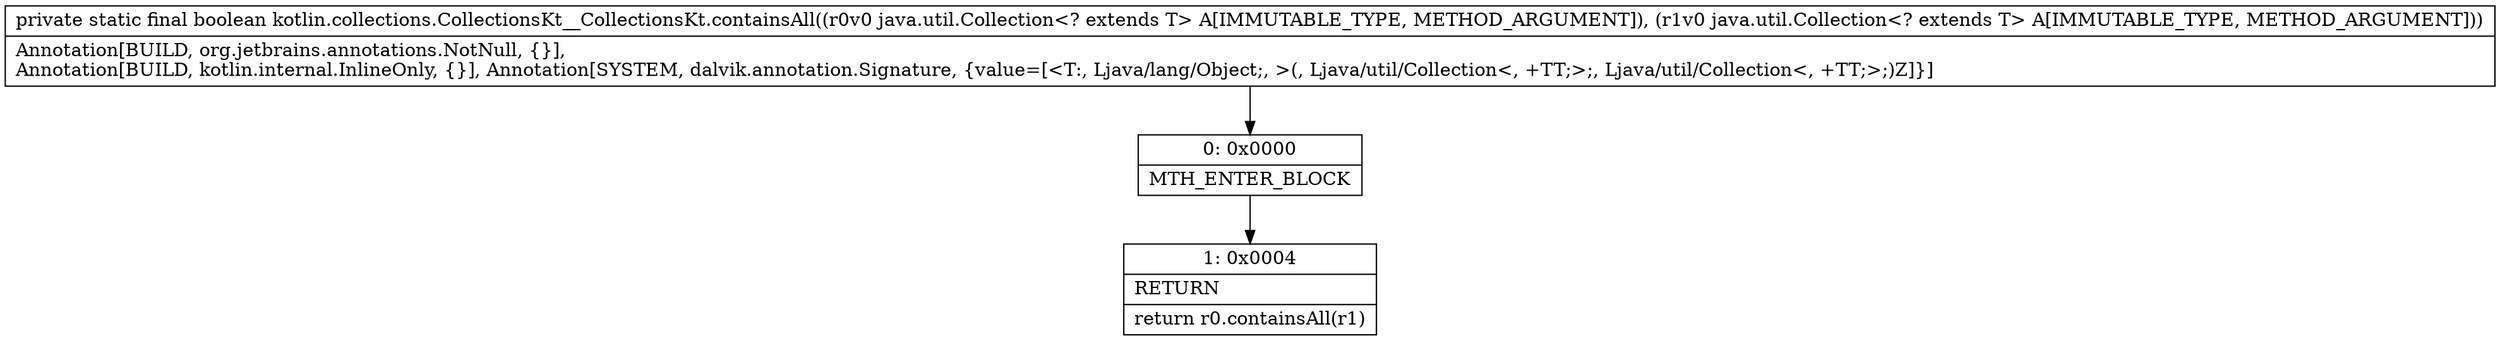 digraph "CFG forkotlin.collections.CollectionsKt__CollectionsKt.containsAll(Ljava\/util\/Collection;Ljava\/util\/Collection;)Z" {
Node_0 [shape=record,label="{0\:\ 0x0000|MTH_ENTER_BLOCK\l}"];
Node_1 [shape=record,label="{1\:\ 0x0004|RETURN\l|return r0.containsAll(r1)\l}"];
MethodNode[shape=record,label="{private static final boolean kotlin.collections.CollectionsKt__CollectionsKt.containsAll((r0v0 java.util.Collection\<? extends T\> A[IMMUTABLE_TYPE, METHOD_ARGUMENT]), (r1v0 java.util.Collection\<? extends T\> A[IMMUTABLE_TYPE, METHOD_ARGUMENT]))  | Annotation[BUILD, org.jetbrains.annotations.NotNull, \{\}], \lAnnotation[BUILD, kotlin.internal.InlineOnly, \{\}], Annotation[SYSTEM, dalvik.annotation.Signature, \{value=[\<T:, Ljava\/lang\/Object;, \>(, Ljava\/util\/Collection\<, +TT;\>;, Ljava\/util\/Collection\<, +TT;\>;)Z]\}]\l}"];
MethodNode -> Node_0;
Node_0 -> Node_1;
}

